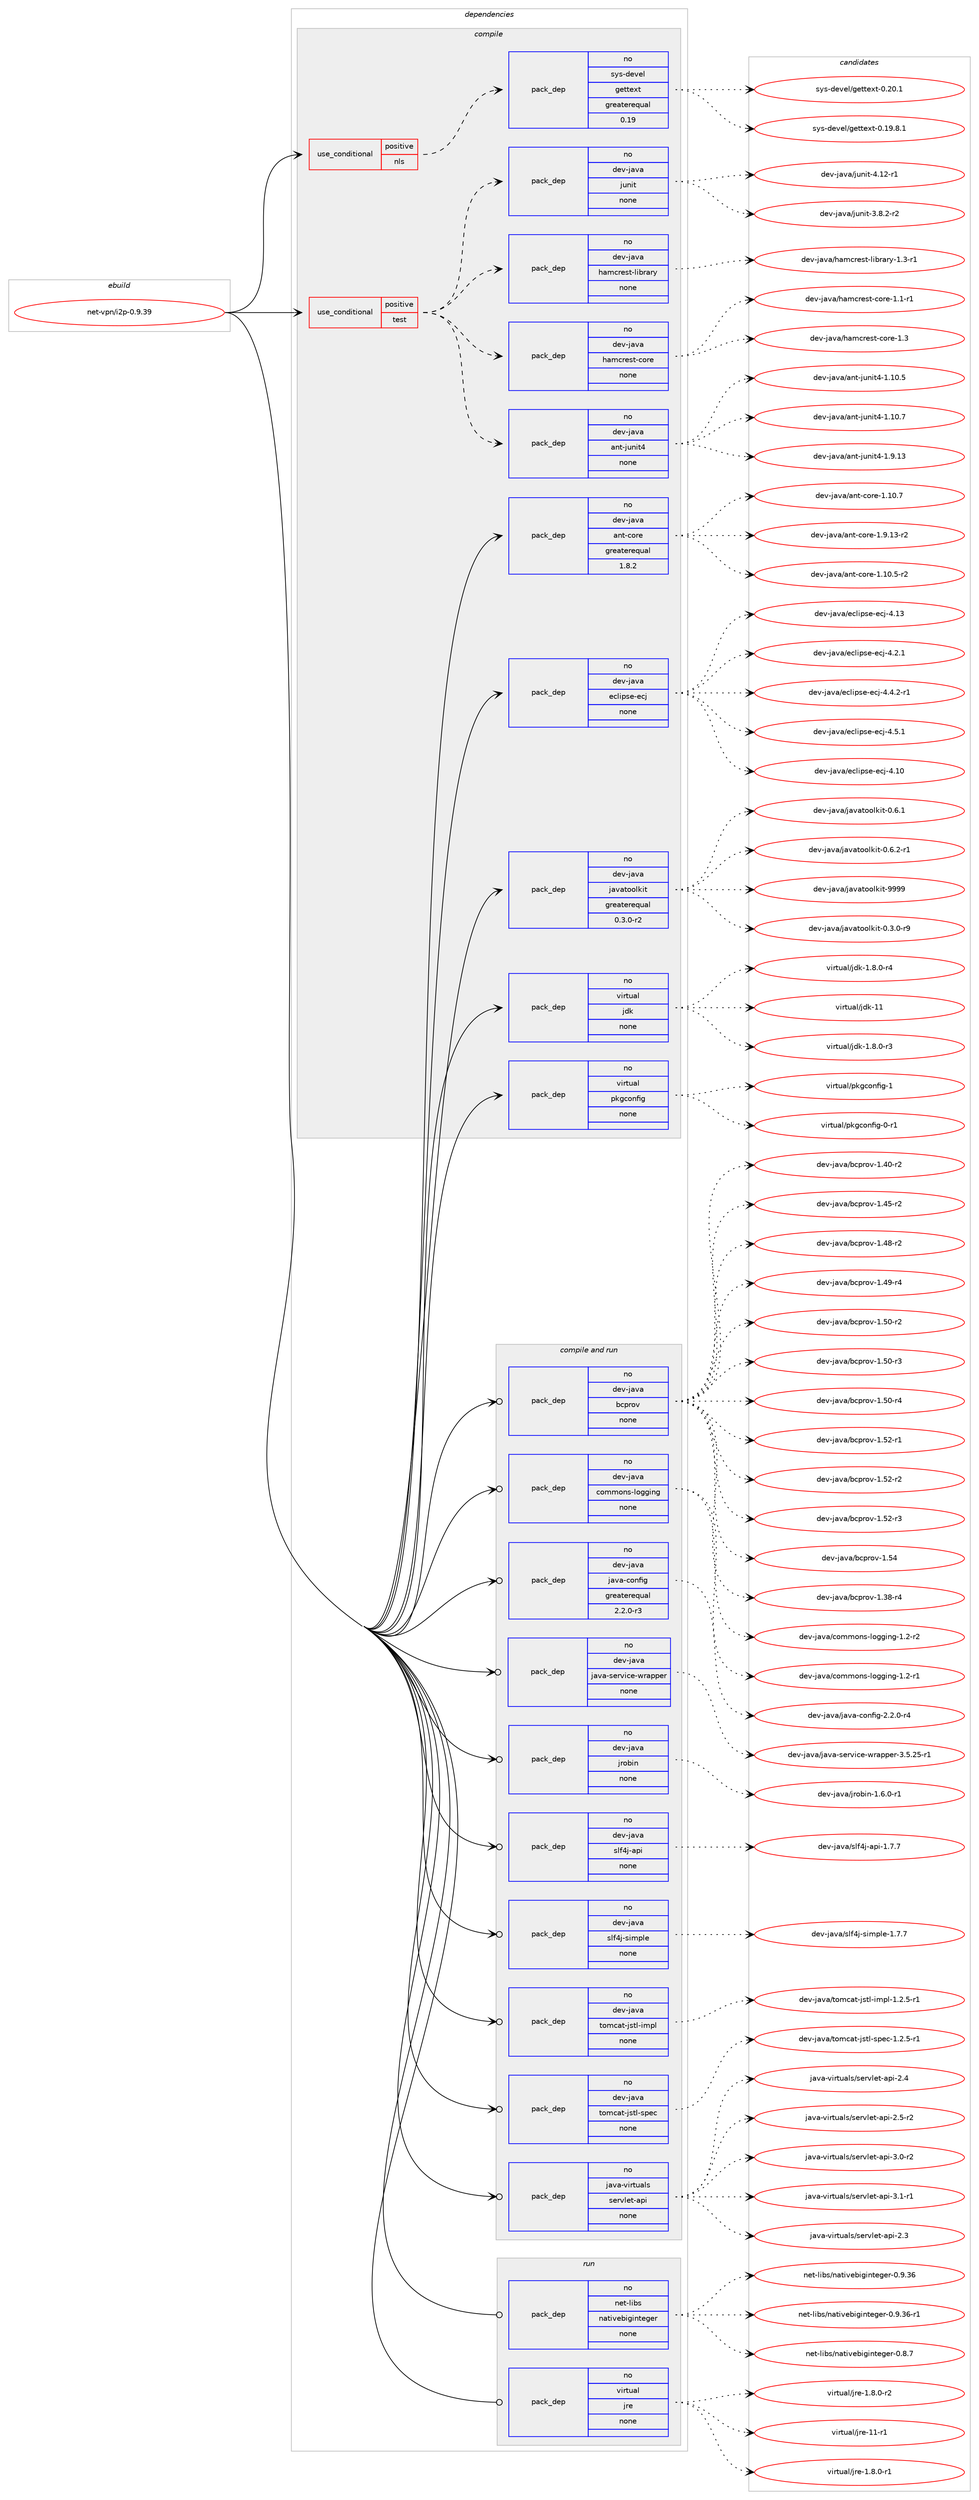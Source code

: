 digraph prolog {

# *************
# Graph options
# *************

newrank=true;
concentrate=true;
compound=true;
graph [rankdir=LR,fontname=Helvetica,fontsize=10,ranksep=1.5];#, ranksep=2.5, nodesep=0.2];
edge  [arrowhead=vee];
node  [fontname=Helvetica,fontsize=10];

# **********
# The ebuild
# **********

subgraph cluster_leftcol {
color=gray;
rank=same;
label=<<i>ebuild</i>>;
id [label="net-vpn/i2p-0.9.39", color=red, width=4, href="../net-vpn/i2p-0.9.39.svg"];
}

# ****************
# The dependencies
# ****************

subgraph cluster_midcol {
color=gray;
label=<<i>dependencies</i>>;
subgraph cluster_compile {
fillcolor="#eeeeee";
style=filled;
label=<<i>compile</i>>;
subgraph cond205484 {
dependency842739 [label=<<TABLE BORDER="0" CELLBORDER="1" CELLSPACING="0" CELLPADDING="4"><TR><TD ROWSPAN="3" CELLPADDING="10">use_conditional</TD></TR><TR><TD>positive</TD></TR><TR><TD>nls</TD></TR></TABLE>>, shape=none, color=red];
subgraph pack622368 {
dependency842740 [label=<<TABLE BORDER="0" CELLBORDER="1" CELLSPACING="0" CELLPADDING="4" WIDTH="220"><TR><TD ROWSPAN="6" CELLPADDING="30">pack_dep</TD></TR><TR><TD WIDTH="110">no</TD></TR><TR><TD>sys-devel</TD></TR><TR><TD>gettext</TD></TR><TR><TD>greaterequal</TD></TR><TR><TD>0.19</TD></TR></TABLE>>, shape=none, color=blue];
}
dependency842739:e -> dependency842740:w [weight=20,style="dashed",arrowhead="vee"];
}
id:e -> dependency842739:w [weight=20,style="solid",arrowhead="vee"];
subgraph cond205485 {
dependency842741 [label=<<TABLE BORDER="0" CELLBORDER="1" CELLSPACING="0" CELLPADDING="4"><TR><TD ROWSPAN="3" CELLPADDING="10">use_conditional</TD></TR><TR><TD>positive</TD></TR><TR><TD>test</TD></TR></TABLE>>, shape=none, color=red];
subgraph pack622369 {
dependency842742 [label=<<TABLE BORDER="0" CELLBORDER="1" CELLSPACING="0" CELLPADDING="4" WIDTH="220"><TR><TD ROWSPAN="6" CELLPADDING="30">pack_dep</TD></TR><TR><TD WIDTH="110">no</TD></TR><TR><TD>dev-java</TD></TR><TR><TD>ant-junit4</TD></TR><TR><TD>none</TD></TR><TR><TD></TD></TR></TABLE>>, shape=none, color=blue];
}
dependency842741:e -> dependency842742:w [weight=20,style="dashed",arrowhead="vee"];
subgraph pack622370 {
dependency842743 [label=<<TABLE BORDER="0" CELLBORDER="1" CELLSPACING="0" CELLPADDING="4" WIDTH="220"><TR><TD ROWSPAN="6" CELLPADDING="30">pack_dep</TD></TR><TR><TD WIDTH="110">no</TD></TR><TR><TD>dev-java</TD></TR><TR><TD>hamcrest-core</TD></TR><TR><TD>none</TD></TR><TR><TD></TD></TR></TABLE>>, shape=none, color=blue];
}
dependency842741:e -> dependency842743:w [weight=20,style="dashed",arrowhead="vee"];
subgraph pack622371 {
dependency842744 [label=<<TABLE BORDER="0" CELLBORDER="1" CELLSPACING="0" CELLPADDING="4" WIDTH="220"><TR><TD ROWSPAN="6" CELLPADDING="30">pack_dep</TD></TR><TR><TD WIDTH="110">no</TD></TR><TR><TD>dev-java</TD></TR><TR><TD>hamcrest-library</TD></TR><TR><TD>none</TD></TR><TR><TD></TD></TR></TABLE>>, shape=none, color=blue];
}
dependency842741:e -> dependency842744:w [weight=20,style="dashed",arrowhead="vee"];
subgraph pack622372 {
dependency842745 [label=<<TABLE BORDER="0" CELLBORDER="1" CELLSPACING="0" CELLPADDING="4" WIDTH="220"><TR><TD ROWSPAN="6" CELLPADDING="30">pack_dep</TD></TR><TR><TD WIDTH="110">no</TD></TR><TR><TD>dev-java</TD></TR><TR><TD>junit</TD></TR><TR><TD>none</TD></TR><TR><TD></TD></TR></TABLE>>, shape=none, color=blue];
}
dependency842741:e -> dependency842745:w [weight=20,style="dashed",arrowhead="vee"];
}
id:e -> dependency842741:w [weight=20,style="solid",arrowhead="vee"];
subgraph pack622373 {
dependency842746 [label=<<TABLE BORDER="0" CELLBORDER="1" CELLSPACING="0" CELLPADDING="4" WIDTH="220"><TR><TD ROWSPAN="6" CELLPADDING="30">pack_dep</TD></TR><TR><TD WIDTH="110">no</TD></TR><TR><TD>dev-java</TD></TR><TR><TD>ant-core</TD></TR><TR><TD>greaterequal</TD></TR><TR><TD>1.8.2</TD></TR></TABLE>>, shape=none, color=blue];
}
id:e -> dependency842746:w [weight=20,style="solid",arrowhead="vee"];
subgraph pack622374 {
dependency842747 [label=<<TABLE BORDER="0" CELLBORDER="1" CELLSPACING="0" CELLPADDING="4" WIDTH="220"><TR><TD ROWSPAN="6" CELLPADDING="30">pack_dep</TD></TR><TR><TD WIDTH="110">no</TD></TR><TR><TD>dev-java</TD></TR><TR><TD>eclipse-ecj</TD></TR><TR><TD>none</TD></TR><TR><TD></TD></TR></TABLE>>, shape=none, color=blue];
}
id:e -> dependency842747:w [weight=20,style="solid",arrowhead="vee"];
subgraph pack622375 {
dependency842748 [label=<<TABLE BORDER="0" CELLBORDER="1" CELLSPACING="0" CELLPADDING="4" WIDTH="220"><TR><TD ROWSPAN="6" CELLPADDING="30">pack_dep</TD></TR><TR><TD WIDTH="110">no</TD></TR><TR><TD>dev-java</TD></TR><TR><TD>javatoolkit</TD></TR><TR><TD>greaterequal</TD></TR><TR><TD>0.3.0-r2</TD></TR></TABLE>>, shape=none, color=blue];
}
id:e -> dependency842748:w [weight=20,style="solid",arrowhead="vee"];
subgraph pack622376 {
dependency842749 [label=<<TABLE BORDER="0" CELLBORDER="1" CELLSPACING="0" CELLPADDING="4" WIDTH="220"><TR><TD ROWSPAN="6" CELLPADDING="30">pack_dep</TD></TR><TR><TD WIDTH="110">no</TD></TR><TR><TD>virtual</TD></TR><TR><TD>jdk</TD></TR><TR><TD>none</TD></TR><TR><TD></TD></TR></TABLE>>, shape=none, color=blue];
}
id:e -> dependency842749:w [weight=20,style="solid",arrowhead="vee"];
subgraph pack622377 {
dependency842750 [label=<<TABLE BORDER="0" CELLBORDER="1" CELLSPACING="0" CELLPADDING="4" WIDTH="220"><TR><TD ROWSPAN="6" CELLPADDING="30">pack_dep</TD></TR><TR><TD WIDTH="110">no</TD></TR><TR><TD>virtual</TD></TR><TR><TD>pkgconfig</TD></TR><TR><TD>none</TD></TR><TR><TD></TD></TR></TABLE>>, shape=none, color=blue];
}
id:e -> dependency842750:w [weight=20,style="solid",arrowhead="vee"];
}
subgraph cluster_compileandrun {
fillcolor="#eeeeee";
style=filled;
label=<<i>compile and run</i>>;
subgraph pack622378 {
dependency842751 [label=<<TABLE BORDER="0" CELLBORDER="1" CELLSPACING="0" CELLPADDING="4" WIDTH="220"><TR><TD ROWSPAN="6" CELLPADDING="30">pack_dep</TD></TR><TR><TD WIDTH="110">no</TD></TR><TR><TD>dev-java</TD></TR><TR><TD>bcprov</TD></TR><TR><TD>none</TD></TR><TR><TD></TD></TR></TABLE>>, shape=none, color=blue];
}
id:e -> dependency842751:w [weight=20,style="solid",arrowhead="odotvee"];
subgraph pack622379 {
dependency842752 [label=<<TABLE BORDER="0" CELLBORDER="1" CELLSPACING="0" CELLPADDING="4" WIDTH="220"><TR><TD ROWSPAN="6" CELLPADDING="30">pack_dep</TD></TR><TR><TD WIDTH="110">no</TD></TR><TR><TD>dev-java</TD></TR><TR><TD>commons-logging</TD></TR><TR><TD>none</TD></TR><TR><TD></TD></TR></TABLE>>, shape=none, color=blue];
}
id:e -> dependency842752:w [weight=20,style="solid",arrowhead="odotvee"];
subgraph pack622380 {
dependency842753 [label=<<TABLE BORDER="0" CELLBORDER="1" CELLSPACING="0" CELLPADDING="4" WIDTH="220"><TR><TD ROWSPAN="6" CELLPADDING="30">pack_dep</TD></TR><TR><TD WIDTH="110">no</TD></TR><TR><TD>dev-java</TD></TR><TR><TD>java-config</TD></TR><TR><TD>greaterequal</TD></TR><TR><TD>2.2.0-r3</TD></TR></TABLE>>, shape=none, color=blue];
}
id:e -> dependency842753:w [weight=20,style="solid",arrowhead="odotvee"];
subgraph pack622381 {
dependency842754 [label=<<TABLE BORDER="0" CELLBORDER="1" CELLSPACING="0" CELLPADDING="4" WIDTH="220"><TR><TD ROWSPAN="6" CELLPADDING="30">pack_dep</TD></TR><TR><TD WIDTH="110">no</TD></TR><TR><TD>dev-java</TD></TR><TR><TD>java-service-wrapper</TD></TR><TR><TD>none</TD></TR><TR><TD></TD></TR></TABLE>>, shape=none, color=blue];
}
id:e -> dependency842754:w [weight=20,style="solid",arrowhead="odotvee"];
subgraph pack622382 {
dependency842755 [label=<<TABLE BORDER="0" CELLBORDER="1" CELLSPACING="0" CELLPADDING="4" WIDTH="220"><TR><TD ROWSPAN="6" CELLPADDING="30">pack_dep</TD></TR><TR><TD WIDTH="110">no</TD></TR><TR><TD>dev-java</TD></TR><TR><TD>jrobin</TD></TR><TR><TD>none</TD></TR><TR><TD></TD></TR></TABLE>>, shape=none, color=blue];
}
id:e -> dependency842755:w [weight=20,style="solid",arrowhead="odotvee"];
subgraph pack622383 {
dependency842756 [label=<<TABLE BORDER="0" CELLBORDER="1" CELLSPACING="0" CELLPADDING="4" WIDTH="220"><TR><TD ROWSPAN="6" CELLPADDING="30">pack_dep</TD></TR><TR><TD WIDTH="110">no</TD></TR><TR><TD>dev-java</TD></TR><TR><TD>slf4j-api</TD></TR><TR><TD>none</TD></TR><TR><TD></TD></TR></TABLE>>, shape=none, color=blue];
}
id:e -> dependency842756:w [weight=20,style="solid",arrowhead="odotvee"];
subgraph pack622384 {
dependency842757 [label=<<TABLE BORDER="0" CELLBORDER="1" CELLSPACING="0" CELLPADDING="4" WIDTH="220"><TR><TD ROWSPAN="6" CELLPADDING="30">pack_dep</TD></TR><TR><TD WIDTH="110">no</TD></TR><TR><TD>dev-java</TD></TR><TR><TD>slf4j-simple</TD></TR><TR><TD>none</TD></TR><TR><TD></TD></TR></TABLE>>, shape=none, color=blue];
}
id:e -> dependency842757:w [weight=20,style="solid",arrowhead="odotvee"];
subgraph pack622385 {
dependency842758 [label=<<TABLE BORDER="0" CELLBORDER="1" CELLSPACING="0" CELLPADDING="4" WIDTH="220"><TR><TD ROWSPAN="6" CELLPADDING="30">pack_dep</TD></TR><TR><TD WIDTH="110">no</TD></TR><TR><TD>dev-java</TD></TR><TR><TD>tomcat-jstl-impl</TD></TR><TR><TD>none</TD></TR><TR><TD></TD></TR></TABLE>>, shape=none, color=blue];
}
id:e -> dependency842758:w [weight=20,style="solid",arrowhead="odotvee"];
subgraph pack622386 {
dependency842759 [label=<<TABLE BORDER="0" CELLBORDER="1" CELLSPACING="0" CELLPADDING="4" WIDTH="220"><TR><TD ROWSPAN="6" CELLPADDING="30">pack_dep</TD></TR><TR><TD WIDTH="110">no</TD></TR><TR><TD>dev-java</TD></TR><TR><TD>tomcat-jstl-spec</TD></TR><TR><TD>none</TD></TR><TR><TD></TD></TR></TABLE>>, shape=none, color=blue];
}
id:e -> dependency842759:w [weight=20,style="solid",arrowhead="odotvee"];
subgraph pack622387 {
dependency842760 [label=<<TABLE BORDER="0" CELLBORDER="1" CELLSPACING="0" CELLPADDING="4" WIDTH="220"><TR><TD ROWSPAN="6" CELLPADDING="30">pack_dep</TD></TR><TR><TD WIDTH="110">no</TD></TR><TR><TD>java-virtuals</TD></TR><TR><TD>servlet-api</TD></TR><TR><TD>none</TD></TR><TR><TD></TD></TR></TABLE>>, shape=none, color=blue];
}
id:e -> dependency842760:w [weight=20,style="solid",arrowhead="odotvee"];
}
subgraph cluster_run {
fillcolor="#eeeeee";
style=filled;
label=<<i>run</i>>;
subgraph pack622388 {
dependency842761 [label=<<TABLE BORDER="0" CELLBORDER="1" CELLSPACING="0" CELLPADDING="4" WIDTH="220"><TR><TD ROWSPAN="6" CELLPADDING="30">pack_dep</TD></TR><TR><TD WIDTH="110">no</TD></TR><TR><TD>net-libs</TD></TR><TR><TD>nativebiginteger</TD></TR><TR><TD>none</TD></TR><TR><TD></TD></TR></TABLE>>, shape=none, color=blue];
}
id:e -> dependency842761:w [weight=20,style="solid",arrowhead="odot"];
subgraph pack622389 {
dependency842762 [label=<<TABLE BORDER="0" CELLBORDER="1" CELLSPACING="0" CELLPADDING="4" WIDTH="220"><TR><TD ROWSPAN="6" CELLPADDING="30">pack_dep</TD></TR><TR><TD WIDTH="110">no</TD></TR><TR><TD>virtual</TD></TR><TR><TD>jre</TD></TR><TR><TD>none</TD></TR><TR><TD></TD></TR></TABLE>>, shape=none, color=blue];
}
id:e -> dependency842762:w [weight=20,style="solid",arrowhead="odot"];
}
}

# **************
# The candidates
# **************

subgraph cluster_choices {
rank=same;
color=gray;
label=<<i>candidates</i>>;

subgraph choice622368 {
color=black;
nodesep=1;
choice1151211154510010111810110847103101116116101120116454846495746564649 [label="sys-devel/gettext-0.19.8.1", color=red, width=4,href="../sys-devel/gettext-0.19.8.1.svg"];
choice115121115451001011181011084710310111611610112011645484650484649 [label="sys-devel/gettext-0.20.1", color=red, width=4,href="../sys-devel/gettext-0.20.1.svg"];
dependency842740:e -> choice1151211154510010111810110847103101116116101120116454846495746564649:w [style=dotted,weight="100"];
dependency842740:e -> choice115121115451001011181011084710310111611610112011645484650484649:w [style=dotted,weight="100"];
}
subgraph choice622369 {
color=black;
nodesep=1;
choice1001011184510697118974797110116451061171101051165245494649484653 [label="dev-java/ant-junit4-1.10.5", color=red, width=4,href="../dev-java/ant-junit4-1.10.5.svg"];
choice1001011184510697118974797110116451061171101051165245494649484655 [label="dev-java/ant-junit4-1.10.7", color=red, width=4,href="../dev-java/ant-junit4-1.10.7.svg"];
choice1001011184510697118974797110116451061171101051165245494657464951 [label="dev-java/ant-junit4-1.9.13", color=red, width=4,href="../dev-java/ant-junit4-1.9.13.svg"];
dependency842742:e -> choice1001011184510697118974797110116451061171101051165245494649484653:w [style=dotted,weight="100"];
dependency842742:e -> choice1001011184510697118974797110116451061171101051165245494649484655:w [style=dotted,weight="100"];
dependency842742:e -> choice1001011184510697118974797110116451061171101051165245494657464951:w [style=dotted,weight="100"];
}
subgraph choice622370 {
color=black;
nodesep=1;
choice1001011184510697118974710497109991141011151164599111114101454946494511449 [label="dev-java/hamcrest-core-1.1-r1", color=red, width=4,href="../dev-java/hamcrest-core-1.1-r1.svg"];
choice100101118451069711897471049710999114101115116459911111410145494651 [label="dev-java/hamcrest-core-1.3", color=red, width=4,href="../dev-java/hamcrest-core-1.3.svg"];
dependency842743:e -> choice1001011184510697118974710497109991141011151164599111114101454946494511449:w [style=dotted,weight="100"];
dependency842743:e -> choice100101118451069711897471049710999114101115116459911111410145494651:w [style=dotted,weight="100"];
}
subgraph choice622371 {
color=black;
nodesep=1;
choice100101118451069711897471049710999114101115116451081059811497114121454946514511449 [label="dev-java/hamcrest-library-1.3-r1", color=red, width=4,href="../dev-java/hamcrest-library-1.3-r1.svg"];
dependency842744:e -> choice100101118451069711897471049710999114101115116451081059811497114121454946514511449:w [style=dotted,weight="100"];
}
subgraph choice622372 {
color=black;
nodesep=1;
choice100101118451069711897471061171101051164551465646504511450 [label="dev-java/junit-3.8.2-r2", color=red, width=4,href="../dev-java/junit-3.8.2-r2.svg"];
choice1001011184510697118974710611711010511645524649504511449 [label="dev-java/junit-4.12-r1", color=red, width=4,href="../dev-java/junit-4.12-r1.svg"];
dependency842745:e -> choice100101118451069711897471061171101051164551465646504511450:w [style=dotted,weight="100"];
dependency842745:e -> choice1001011184510697118974710611711010511645524649504511449:w [style=dotted,weight="100"];
}
subgraph choice622373 {
color=black;
nodesep=1;
choice10010111845106971189747971101164599111114101454946494846534511450 [label="dev-java/ant-core-1.10.5-r2", color=red, width=4,href="../dev-java/ant-core-1.10.5-r2.svg"];
choice1001011184510697118974797110116459911111410145494649484655 [label="dev-java/ant-core-1.10.7", color=red, width=4,href="../dev-java/ant-core-1.10.7.svg"];
choice10010111845106971189747971101164599111114101454946574649514511450 [label="dev-java/ant-core-1.9.13-r2", color=red, width=4,href="../dev-java/ant-core-1.9.13-r2.svg"];
dependency842746:e -> choice10010111845106971189747971101164599111114101454946494846534511450:w [style=dotted,weight="100"];
dependency842746:e -> choice1001011184510697118974797110116459911111410145494649484655:w [style=dotted,weight="100"];
dependency842746:e -> choice10010111845106971189747971101164599111114101454946574649514511450:w [style=dotted,weight="100"];
}
subgraph choice622374 {
color=black;
nodesep=1;
choice100101118451069711897471019910810511211510145101991064552464948 [label="dev-java/eclipse-ecj-4.10", color=red, width=4,href="../dev-java/eclipse-ecj-4.10.svg"];
choice100101118451069711897471019910810511211510145101991064552464951 [label="dev-java/eclipse-ecj-4.13", color=red, width=4,href="../dev-java/eclipse-ecj-4.13.svg"];
choice10010111845106971189747101991081051121151014510199106455246504649 [label="dev-java/eclipse-ecj-4.2.1", color=red, width=4,href="../dev-java/eclipse-ecj-4.2.1.svg"];
choice100101118451069711897471019910810511211510145101991064552465246504511449 [label="dev-java/eclipse-ecj-4.4.2-r1", color=red, width=4,href="../dev-java/eclipse-ecj-4.4.2-r1.svg"];
choice10010111845106971189747101991081051121151014510199106455246534649 [label="dev-java/eclipse-ecj-4.5.1", color=red, width=4,href="../dev-java/eclipse-ecj-4.5.1.svg"];
dependency842747:e -> choice100101118451069711897471019910810511211510145101991064552464948:w [style=dotted,weight="100"];
dependency842747:e -> choice100101118451069711897471019910810511211510145101991064552464951:w [style=dotted,weight="100"];
dependency842747:e -> choice10010111845106971189747101991081051121151014510199106455246504649:w [style=dotted,weight="100"];
dependency842747:e -> choice100101118451069711897471019910810511211510145101991064552465246504511449:w [style=dotted,weight="100"];
dependency842747:e -> choice10010111845106971189747101991081051121151014510199106455246534649:w [style=dotted,weight="100"];
}
subgraph choice622375 {
color=black;
nodesep=1;
choice1001011184510697118974710697118971161111111081071051164548465146484511457 [label="dev-java/javatoolkit-0.3.0-r9", color=red, width=4,href="../dev-java/javatoolkit-0.3.0-r9.svg"];
choice100101118451069711897471069711897116111111108107105116454846544649 [label="dev-java/javatoolkit-0.6.1", color=red, width=4,href="../dev-java/javatoolkit-0.6.1.svg"];
choice1001011184510697118974710697118971161111111081071051164548465446504511449 [label="dev-java/javatoolkit-0.6.2-r1", color=red, width=4,href="../dev-java/javatoolkit-0.6.2-r1.svg"];
choice1001011184510697118974710697118971161111111081071051164557575757 [label="dev-java/javatoolkit-9999", color=red, width=4,href="../dev-java/javatoolkit-9999.svg"];
dependency842748:e -> choice1001011184510697118974710697118971161111111081071051164548465146484511457:w [style=dotted,weight="100"];
dependency842748:e -> choice100101118451069711897471069711897116111111108107105116454846544649:w [style=dotted,weight="100"];
dependency842748:e -> choice1001011184510697118974710697118971161111111081071051164548465446504511449:w [style=dotted,weight="100"];
dependency842748:e -> choice1001011184510697118974710697118971161111111081071051164557575757:w [style=dotted,weight="100"];
}
subgraph choice622376 {
color=black;
nodesep=1;
choice11810511411611797108471061001074549465646484511451 [label="virtual/jdk-1.8.0-r3", color=red, width=4,href="../virtual/jdk-1.8.0-r3.svg"];
choice11810511411611797108471061001074549465646484511452 [label="virtual/jdk-1.8.0-r4", color=red, width=4,href="../virtual/jdk-1.8.0-r4.svg"];
choice1181051141161179710847106100107454949 [label="virtual/jdk-11", color=red, width=4,href="../virtual/jdk-11.svg"];
dependency842749:e -> choice11810511411611797108471061001074549465646484511451:w [style=dotted,weight="100"];
dependency842749:e -> choice11810511411611797108471061001074549465646484511452:w [style=dotted,weight="100"];
dependency842749:e -> choice1181051141161179710847106100107454949:w [style=dotted,weight="100"];
}
subgraph choice622377 {
color=black;
nodesep=1;
choice11810511411611797108471121071039911111010210510345484511449 [label="virtual/pkgconfig-0-r1", color=red, width=4,href="../virtual/pkgconfig-0-r1.svg"];
choice1181051141161179710847112107103991111101021051034549 [label="virtual/pkgconfig-1", color=red, width=4,href="../virtual/pkgconfig-1.svg"];
dependency842750:e -> choice11810511411611797108471121071039911111010210510345484511449:w [style=dotted,weight="100"];
dependency842750:e -> choice1181051141161179710847112107103991111101021051034549:w [style=dotted,weight="100"];
}
subgraph choice622378 {
color=black;
nodesep=1;
choice10010111845106971189747989911211411111845494651564511452 [label="dev-java/bcprov-1.38-r4", color=red, width=4,href="../dev-java/bcprov-1.38-r4.svg"];
choice10010111845106971189747989911211411111845494652484511450 [label="dev-java/bcprov-1.40-r2", color=red, width=4,href="../dev-java/bcprov-1.40-r2.svg"];
choice10010111845106971189747989911211411111845494652534511450 [label="dev-java/bcprov-1.45-r2", color=red, width=4,href="../dev-java/bcprov-1.45-r2.svg"];
choice10010111845106971189747989911211411111845494652564511450 [label="dev-java/bcprov-1.48-r2", color=red, width=4,href="../dev-java/bcprov-1.48-r2.svg"];
choice10010111845106971189747989911211411111845494652574511452 [label="dev-java/bcprov-1.49-r4", color=red, width=4,href="../dev-java/bcprov-1.49-r4.svg"];
choice10010111845106971189747989911211411111845494653484511450 [label="dev-java/bcprov-1.50-r2", color=red, width=4,href="../dev-java/bcprov-1.50-r2.svg"];
choice10010111845106971189747989911211411111845494653484511451 [label="dev-java/bcprov-1.50-r3", color=red, width=4,href="../dev-java/bcprov-1.50-r3.svg"];
choice10010111845106971189747989911211411111845494653484511452 [label="dev-java/bcprov-1.50-r4", color=red, width=4,href="../dev-java/bcprov-1.50-r4.svg"];
choice10010111845106971189747989911211411111845494653504511449 [label="dev-java/bcprov-1.52-r1", color=red, width=4,href="../dev-java/bcprov-1.52-r1.svg"];
choice10010111845106971189747989911211411111845494653504511450 [label="dev-java/bcprov-1.52-r2", color=red, width=4,href="../dev-java/bcprov-1.52-r2.svg"];
choice10010111845106971189747989911211411111845494653504511451 [label="dev-java/bcprov-1.52-r3", color=red, width=4,href="../dev-java/bcprov-1.52-r3.svg"];
choice1001011184510697118974798991121141111184549465352 [label="dev-java/bcprov-1.54", color=red, width=4,href="../dev-java/bcprov-1.54.svg"];
dependency842751:e -> choice10010111845106971189747989911211411111845494651564511452:w [style=dotted,weight="100"];
dependency842751:e -> choice10010111845106971189747989911211411111845494652484511450:w [style=dotted,weight="100"];
dependency842751:e -> choice10010111845106971189747989911211411111845494652534511450:w [style=dotted,weight="100"];
dependency842751:e -> choice10010111845106971189747989911211411111845494652564511450:w [style=dotted,weight="100"];
dependency842751:e -> choice10010111845106971189747989911211411111845494652574511452:w [style=dotted,weight="100"];
dependency842751:e -> choice10010111845106971189747989911211411111845494653484511450:w [style=dotted,weight="100"];
dependency842751:e -> choice10010111845106971189747989911211411111845494653484511451:w [style=dotted,weight="100"];
dependency842751:e -> choice10010111845106971189747989911211411111845494653484511452:w [style=dotted,weight="100"];
dependency842751:e -> choice10010111845106971189747989911211411111845494653504511449:w [style=dotted,weight="100"];
dependency842751:e -> choice10010111845106971189747989911211411111845494653504511450:w [style=dotted,weight="100"];
dependency842751:e -> choice10010111845106971189747989911211411111845494653504511451:w [style=dotted,weight="100"];
dependency842751:e -> choice1001011184510697118974798991121141111184549465352:w [style=dotted,weight="100"];
}
subgraph choice622379 {
color=black;
nodesep=1;
choice100101118451069711897479911110910911111011545108111103103105110103454946504511449 [label="dev-java/commons-logging-1.2-r1", color=red, width=4,href="../dev-java/commons-logging-1.2-r1.svg"];
choice100101118451069711897479911110910911111011545108111103103105110103454946504511450 [label="dev-java/commons-logging-1.2-r2", color=red, width=4,href="../dev-java/commons-logging-1.2-r2.svg"];
dependency842752:e -> choice100101118451069711897479911110910911111011545108111103103105110103454946504511449:w [style=dotted,weight="100"];
dependency842752:e -> choice100101118451069711897479911110910911111011545108111103103105110103454946504511450:w [style=dotted,weight="100"];
}
subgraph choice622380 {
color=black;
nodesep=1;
choice10010111845106971189747106971189745991111101021051034550465046484511452 [label="dev-java/java-config-2.2.0-r4", color=red, width=4,href="../dev-java/java-config-2.2.0-r4.svg"];
dependency842753:e -> choice10010111845106971189747106971189745991111101021051034550465046484511452:w [style=dotted,weight="100"];
}
subgraph choice622381 {
color=black;
nodesep=1;
choice10010111845106971189747106971189745115101114118105991014511911497112112101114455146534650534511449 [label="dev-java/java-service-wrapper-3.5.25-r1", color=red, width=4,href="../dev-java/java-service-wrapper-3.5.25-r1.svg"];
dependency842754:e -> choice10010111845106971189747106971189745115101114118105991014511911497112112101114455146534650534511449:w [style=dotted,weight="100"];
}
subgraph choice622382 {
color=black;
nodesep=1;
choice10010111845106971189747106114111981051104549465446484511449 [label="dev-java/jrobin-1.6.0-r1", color=red, width=4,href="../dev-java/jrobin-1.6.0-r1.svg"];
dependency842755:e -> choice10010111845106971189747106114111981051104549465446484511449:w [style=dotted,weight="100"];
}
subgraph choice622383 {
color=black;
nodesep=1;
choice10010111845106971189747115108102521064597112105454946554655 [label="dev-java/slf4j-api-1.7.7", color=red, width=4,href="../dev-java/slf4j-api-1.7.7.svg"];
dependency842756:e -> choice10010111845106971189747115108102521064597112105454946554655:w [style=dotted,weight="100"];
}
subgraph choice622384 {
color=black;
nodesep=1;
choice100101118451069711897471151081025210645115105109112108101454946554655 [label="dev-java/slf4j-simple-1.7.7", color=red, width=4,href="../dev-java/slf4j-simple-1.7.7.svg"];
dependency842757:e -> choice100101118451069711897471151081025210645115105109112108101454946554655:w [style=dotted,weight="100"];
}
subgraph choice622385 {
color=black;
nodesep=1;
choice10010111845106971189747116111109999711645106115116108451051091121084549465046534511449 [label="dev-java/tomcat-jstl-impl-1.2.5-r1", color=red, width=4,href="../dev-java/tomcat-jstl-impl-1.2.5-r1.svg"];
dependency842758:e -> choice10010111845106971189747116111109999711645106115116108451051091121084549465046534511449:w [style=dotted,weight="100"];
}
subgraph choice622386 {
color=black;
nodesep=1;
choice1001011184510697118974711611110999971164510611511610845115112101994549465046534511449 [label="dev-java/tomcat-jstl-spec-1.2.5-r1", color=red, width=4,href="../dev-java/tomcat-jstl-spec-1.2.5-r1.svg"];
dependency842759:e -> choice1001011184510697118974711611110999971164510611511610845115112101994549465046534511449:w [style=dotted,weight="100"];
}
subgraph choice622387 {
color=black;
nodesep=1;
choice1069711897451181051141161179710811547115101114118108101116459711210545504651 [label="java-virtuals/servlet-api-2.3", color=red, width=4,href="../java-virtuals/servlet-api-2.3.svg"];
choice1069711897451181051141161179710811547115101114118108101116459711210545504652 [label="java-virtuals/servlet-api-2.4", color=red, width=4,href="../java-virtuals/servlet-api-2.4.svg"];
choice10697118974511810511411611797108115471151011141181081011164597112105455046534511450 [label="java-virtuals/servlet-api-2.5-r2", color=red, width=4,href="../java-virtuals/servlet-api-2.5-r2.svg"];
choice10697118974511810511411611797108115471151011141181081011164597112105455146484511450 [label="java-virtuals/servlet-api-3.0-r2", color=red, width=4,href="../java-virtuals/servlet-api-3.0-r2.svg"];
choice10697118974511810511411611797108115471151011141181081011164597112105455146494511449 [label="java-virtuals/servlet-api-3.1-r1", color=red, width=4,href="../java-virtuals/servlet-api-3.1-r1.svg"];
dependency842760:e -> choice1069711897451181051141161179710811547115101114118108101116459711210545504651:w [style=dotted,weight="100"];
dependency842760:e -> choice1069711897451181051141161179710811547115101114118108101116459711210545504652:w [style=dotted,weight="100"];
dependency842760:e -> choice10697118974511810511411611797108115471151011141181081011164597112105455046534511450:w [style=dotted,weight="100"];
dependency842760:e -> choice10697118974511810511411611797108115471151011141181081011164597112105455146484511450:w [style=dotted,weight="100"];
dependency842760:e -> choice10697118974511810511411611797108115471151011141181081011164597112105455146494511449:w [style=dotted,weight="100"];
}
subgraph choice622388 {
color=black;
nodesep=1;
choice1101011164510810598115471109711610511810198105103105110116101103101114454846564655 [label="net-libs/nativebiginteger-0.8.7", color=red, width=4,href="../net-libs/nativebiginteger-0.8.7.svg"];
choice110101116451081059811547110971161051181019810510310511011610110310111445484657465154 [label="net-libs/nativebiginteger-0.9.36", color=red, width=4,href="../net-libs/nativebiginteger-0.9.36.svg"];
choice1101011164510810598115471109711610511810198105103105110116101103101114454846574651544511449 [label="net-libs/nativebiginteger-0.9.36-r1", color=red, width=4,href="../net-libs/nativebiginteger-0.9.36-r1.svg"];
dependency842761:e -> choice1101011164510810598115471109711610511810198105103105110116101103101114454846564655:w [style=dotted,weight="100"];
dependency842761:e -> choice110101116451081059811547110971161051181019810510310511011610110310111445484657465154:w [style=dotted,weight="100"];
dependency842761:e -> choice1101011164510810598115471109711610511810198105103105110116101103101114454846574651544511449:w [style=dotted,weight="100"];
}
subgraph choice622389 {
color=black;
nodesep=1;
choice11810511411611797108471061141014549465646484511449 [label="virtual/jre-1.8.0-r1", color=red, width=4,href="../virtual/jre-1.8.0-r1.svg"];
choice11810511411611797108471061141014549465646484511450 [label="virtual/jre-1.8.0-r2", color=red, width=4,href="../virtual/jre-1.8.0-r2.svg"];
choice11810511411611797108471061141014549494511449 [label="virtual/jre-11-r1", color=red, width=4,href="../virtual/jre-11-r1.svg"];
dependency842762:e -> choice11810511411611797108471061141014549465646484511449:w [style=dotted,weight="100"];
dependency842762:e -> choice11810511411611797108471061141014549465646484511450:w [style=dotted,weight="100"];
dependency842762:e -> choice11810511411611797108471061141014549494511449:w [style=dotted,weight="100"];
}
}

}
